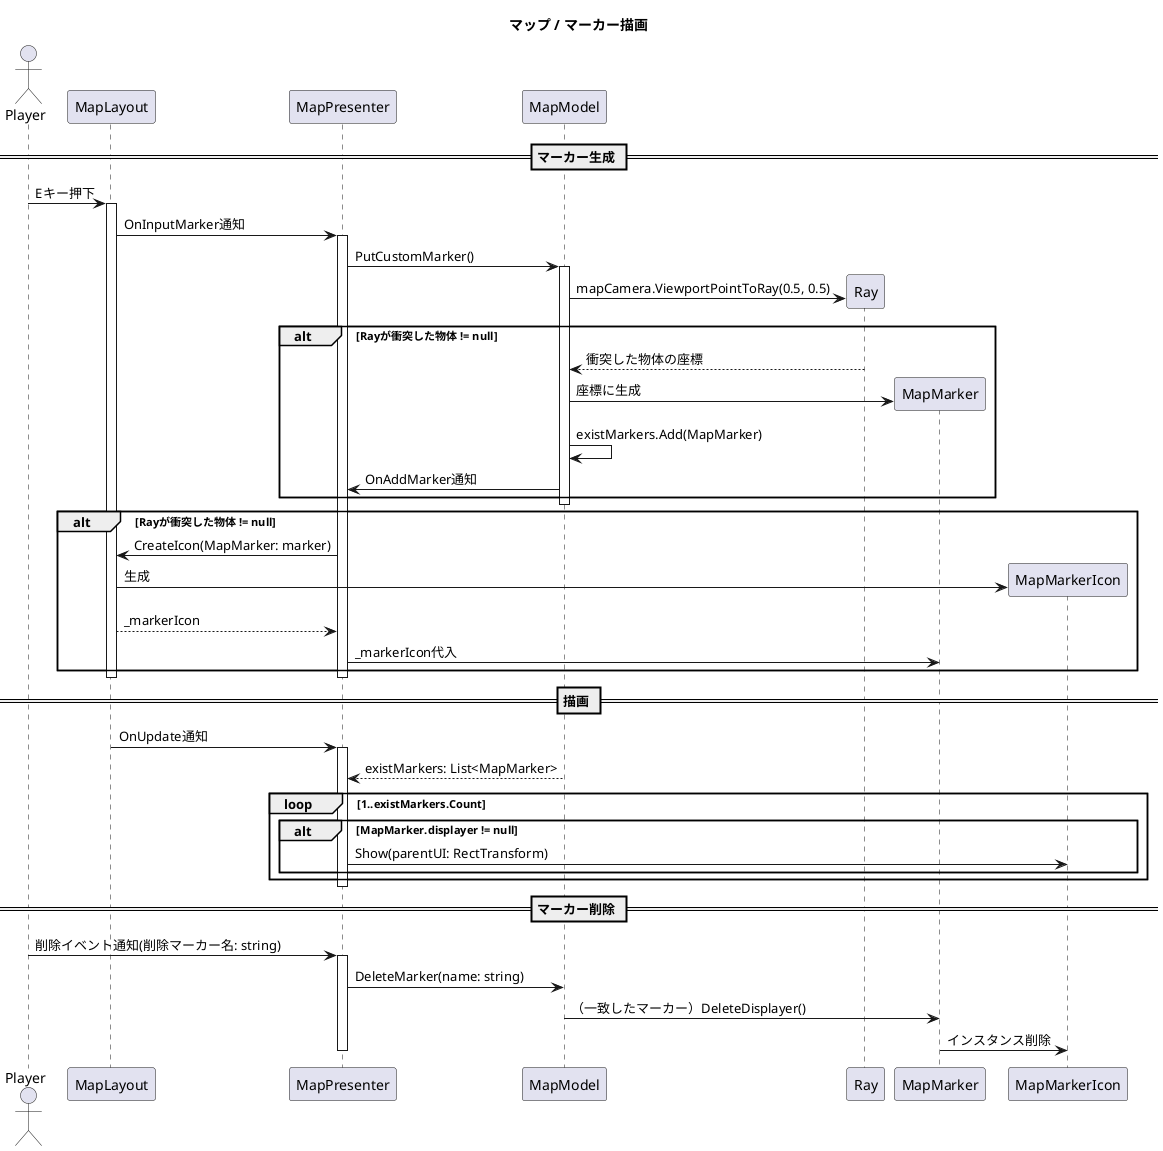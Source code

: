 @startuml MapPutMarker
title マップ / マーカー描画
actor Player

Participant MapLayout
Participant MapPresenter
Participant MapModel

== マーカー生成 ==
Player -> MapLayout : Eキー押下
activate MapLayout
    MapLayout -> MapPresenter : OnInputMarker通知
    activate MapPresenter
        MapPresenter -> MapModel : PutCustomMarker()
        activate MapModel
            MapModel -> Ray ** : mapCamera.ViewportPointToRay(0.5, 0.5)
            alt Rayが衝突した物体 != null
                Ray --> MapModel : 衝突した物体の座標
                MapModel -> MapMarker ** : 座標に生成
                MapModel -> MapModel : existMarkers.Add(MapMarker)
                MapModel -> MapPresenter : OnAddMarker通知
            end
        deactivate MapModel
        alt Rayが衝突した物体 != null
            MapPresenter -> MapLayout : CreateIcon(MapMarker: marker)
            MapLayout -> MapMarkerIcon ** : 生成
            MapLayout --> MapPresenter : _markerIcon
            MapPresenter -> MapMarker : _markerIcon代入
        end

    deactivate MapPresenter
deactivate MapLayout

== 描画 ==
activate MapLayout
    MapLayout -> MapPresenter : OnUpdate通知
    activate MapPresenter
        MapModel --> MapPresenter : existMarkers: List<MapMarker>
        loop 1..existMarkers.Count
            alt MapMarker.displayer != null
                MapPresenter -> MapMarkerIcon : Show(parentUI: RectTransform)
            end
        end
    deactivate MapPresenter
deactivate MapLayout

== マーカー削除 ==
Player -> MapPresenter : 削除イベント通知(削除マーカー名: string)
activate MapPresenter
    MapPresenter -> MapModel : DeleteMarker(name: string)
    MapModel -> MapMarker : （一致したマーカー）DeleteDisplayer()
    MapMarker -> MapMarkerIcon : インスタンス削除
deactivate MapPresenter
' activate Canvas
' activate MapLayout

' activate MapPresenter
' activate MapModel



' Player -> MapLayout : Eキー押下
' MapLayout -> MapPresenter : OnPutMarker.Invoke()
' MapPresenter -> MapModel : PutCustomMarker()
' MapModel -> Ray ** : MapCameraからrayを生成
' Ray --> MapModel : 衝突したオブジェクト
' alt rayが衝突したオブジェクト != null
' MapModel -> MapMarker ** : 衝突地点に生成
' MapModel -> MapPresenter : OnAddMarker通知（生成座標: Vector3）
' MapPresenter -> MapLayout : UI上のマーカー作成
' MapLayout -> MapLayout : 生成座標→Canvas座標に変換
' MapLayout -> MapMarkerIcon ** : マーカー生成
' MapMarkerIcon -> MapMarker : displayerにセット
' end


@enduml